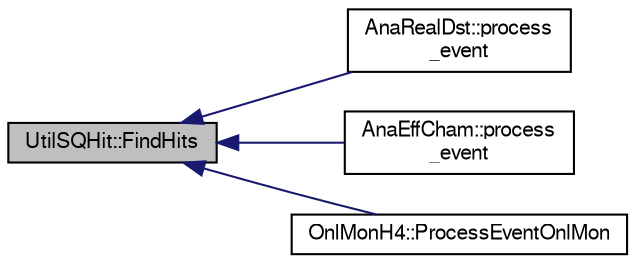digraph "UtilSQHit::FindHits"
{
  bgcolor="transparent";
  edge [fontname="FreeSans",fontsize="10",labelfontname="FreeSans",labelfontsize="10"];
  node [fontname="FreeSans",fontsize="10",shape=record];
  rankdir="LR";
  Node1 [label="UtilSQHit::FindHits",height=0.2,width=0.4,color="black", fillcolor="grey75", style="filled" fontcolor="black"];
  Node1 -> Node2 [dir="back",color="midnightblue",fontsize="10",style="solid",fontname="FreeSans"];
  Node2 [label="AnaRealDst::process\l_event",height=0.2,width=0.4,color="black",URL="$d0/d63/classAnaRealDst.html#a6aa1a7508e08769688d4259bed94b7ee"];
  Node1 -> Node3 [dir="back",color="midnightblue",fontsize="10",style="solid",fontname="FreeSans"];
  Node3 [label="AnaEffCham::process\l_event",height=0.2,width=0.4,color="black",URL="$db/d63/classAnaEffCham.html#a0b70f8e06c1af83ab6ad800b85fdc688"];
  Node1 -> Node4 [dir="back",color="midnightblue",fontsize="10",style="solid",fontname="FreeSans"];
  Node4 [label="OnlMonH4::ProcessEventOnlMon",height=0.2,width=0.4,color="black",URL="$d2/d02/classOnlMonH4.html#a04ac9a42248948b3004ff4847c8ee48f"];
}
